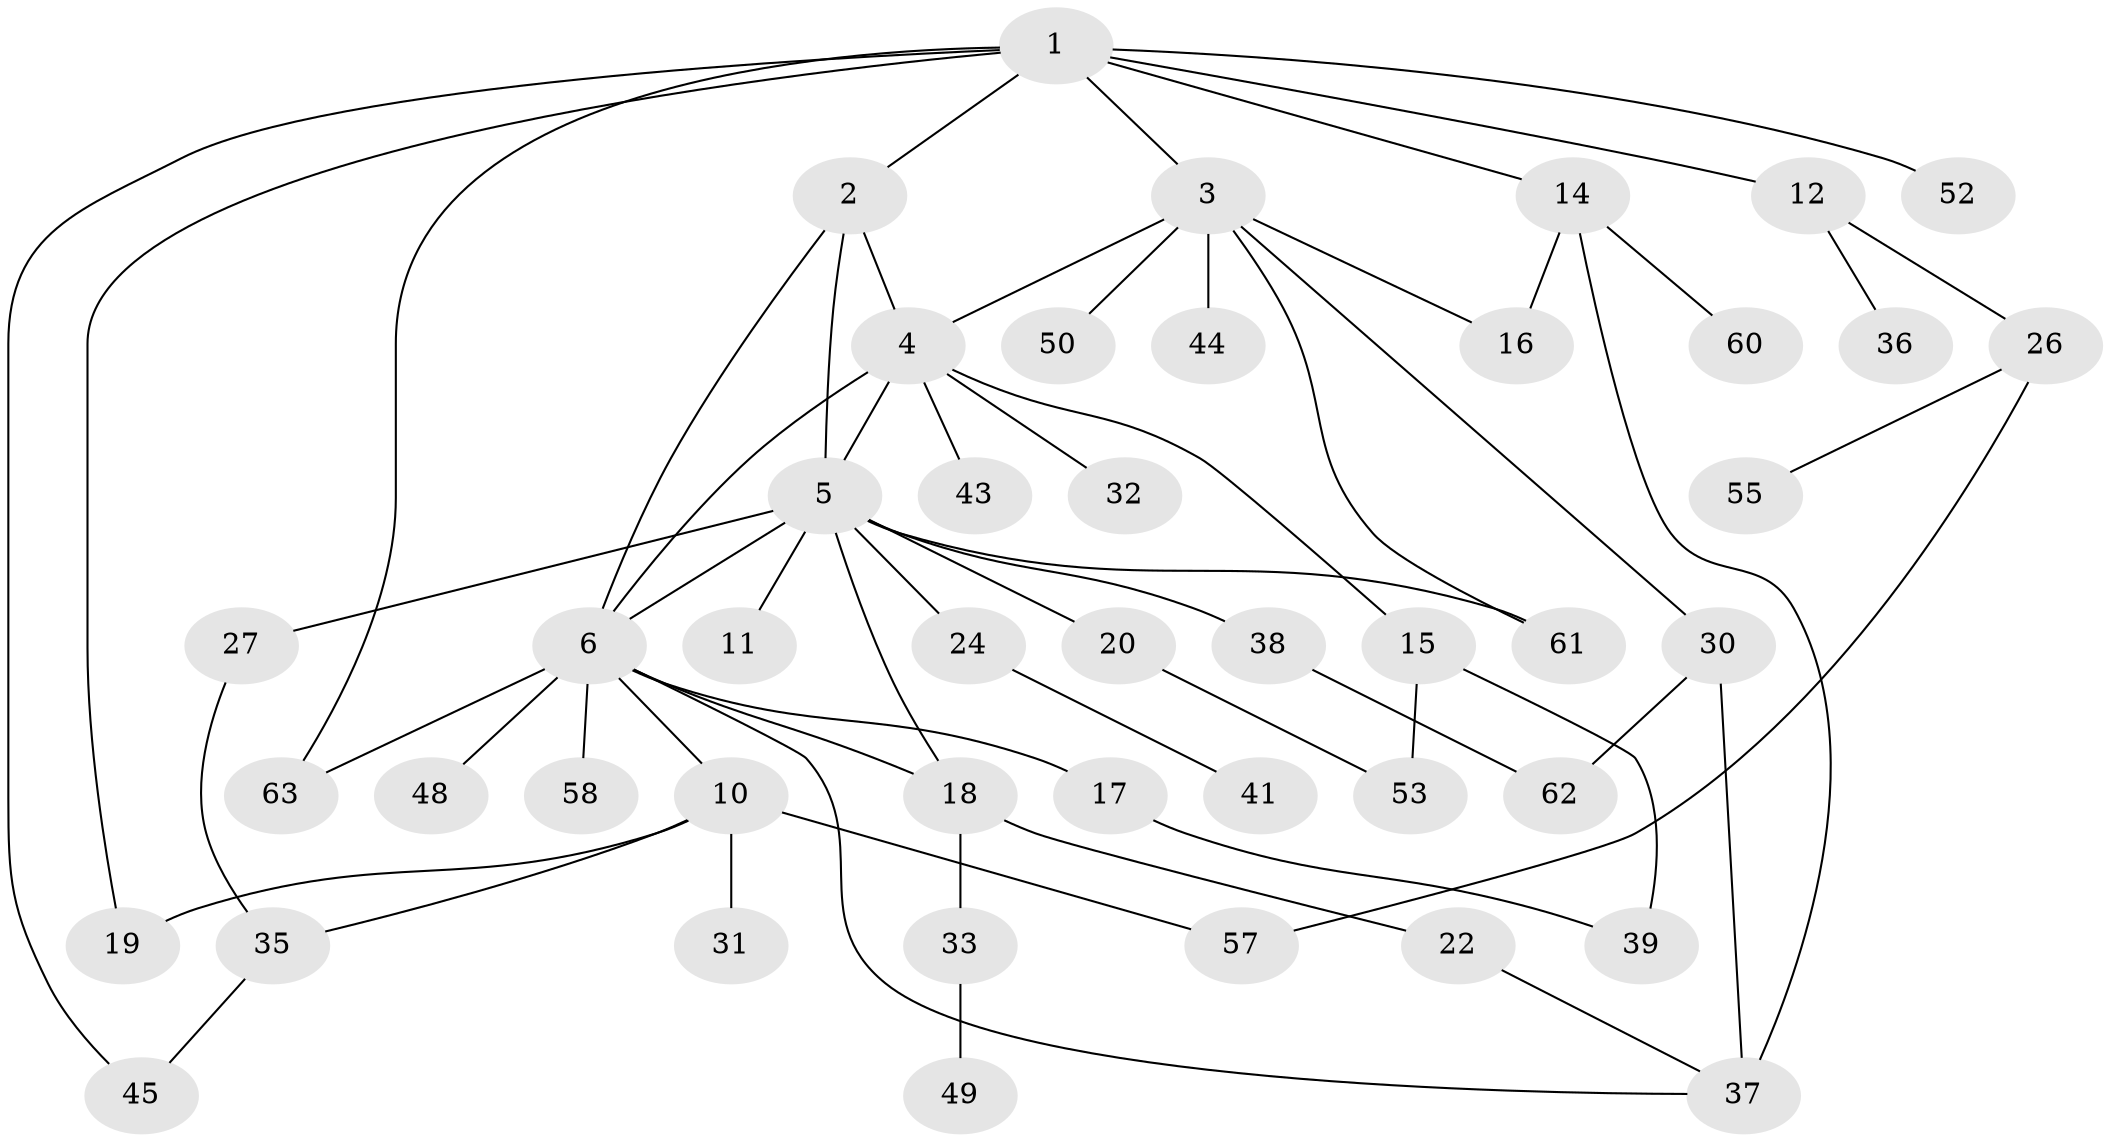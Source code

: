 // Generated by graph-tools (version 1.1) at 2025/23/03/03/25 07:23:33]
// undirected, 45 vertices, 62 edges
graph export_dot {
graph [start="1"]
  node [color=gray90,style=filled];
  1 [super="+8"];
  2 [super="+9"];
  3 [super="+13"];
  4 [super="+54"];
  5 [super="+7"];
  6 [super="+56"];
  10 [super="+25"];
  11;
  12 [super="+34"];
  14;
  15 [super="+23"];
  16 [super="+46"];
  17 [super="+21"];
  18 [super="+66"];
  19 [super="+59"];
  20 [super="+28"];
  22;
  24 [super="+29"];
  26 [super="+64"];
  27 [super="+51"];
  30 [super="+47"];
  31;
  32;
  33;
  35;
  36;
  37 [super="+42"];
  38;
  39 [super="+40"];
  41;
  43;
  44;
  45;
  48;
  49;
  50;
  52;
  53;
  55;
  57;
  58;
  60;
  61;
  62 [super="+65"];
  63;
  1 -- 2;
  1 -- 3;
  1 -- 19;
  1 -- 52;
  1 -- 12;
  1 -- 45;
  1 -- 14;
  1 -- 63;
  2 -- 4;
  2 -- 6;
  2 -- 5;
  3 -- 16;
  3 -- 50;
  3 -- 4;
  3 -- 44;
  3 -- 61;
  3 -- 30;
  4 -- 5;
  4 -- 6;
  4 -- 15;
  4 -- 32;
  4 -- 43;
  5 -- 18;
  5 -- 27;
  5 -- 61;
  5 -- 20;
  5 -- 6;
  5 -- 38;
  5 -- 24;
  5 -- 11;
  6 -- 10;
  6 -- 17;
  6 -- 48;
  6 -- 58;
  6 -- 18;
  6 -- 37;
  6 -- 63;
  10 -- 31;
  10 -- 57;
  10 -- 19;
  10 -- 35;
  12 -- 26;
  12 -- 36;
  14 -- 37;
  14 -- 60;
  14 -- 16;
  15 -- 53;
  15 -- 39;
  17 -- 39;
  18 -- 22;
  18 -- 33;
  20 -- 53;
  22 -- 37;
  24 -- 41;
  26 -- 55;
  26 -- 57;
  27 -- 35;
  30 -- 62;
  30 -- 37;
  33 -- 49;
  35 -- 45;
  38 -- 62;
}
